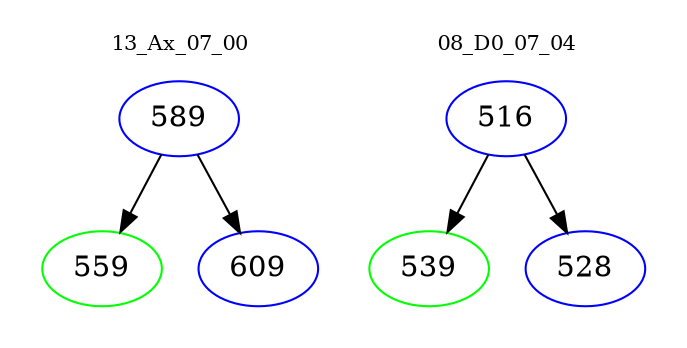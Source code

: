 digraph{
subgraph cluster_0 {
color = white
label = "13_Ax_07_00";
fontsize=10;
T0_589 [label="589", color="blue"]
T0_589 -> T0_559 [color="black"]
T0_559 [label="559", color="green"]
T0_589 -> T0_609 [color="black"]
T0_609 [label="609", color="blue"]
}
subgraph cluster_1 {
color = white
label = "08_D0_07_04";
fontsize=10;
T1_516 [label="516", color="blue"]
T1_516 -> T1_539 [color="black"]
T1_539 [label="539", color="green"]
T1_516 -> T1_528 [color="black"]
T1_528 [label="528", color="blue"]
}
}
